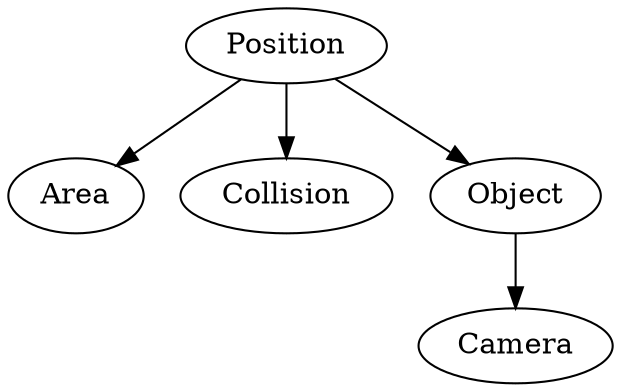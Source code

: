 digraph G {
    "Position" -> "Area";
    "Position" -> "Collision";
    "Object" -> "Camera";
    "Position" -> "Object";
}
